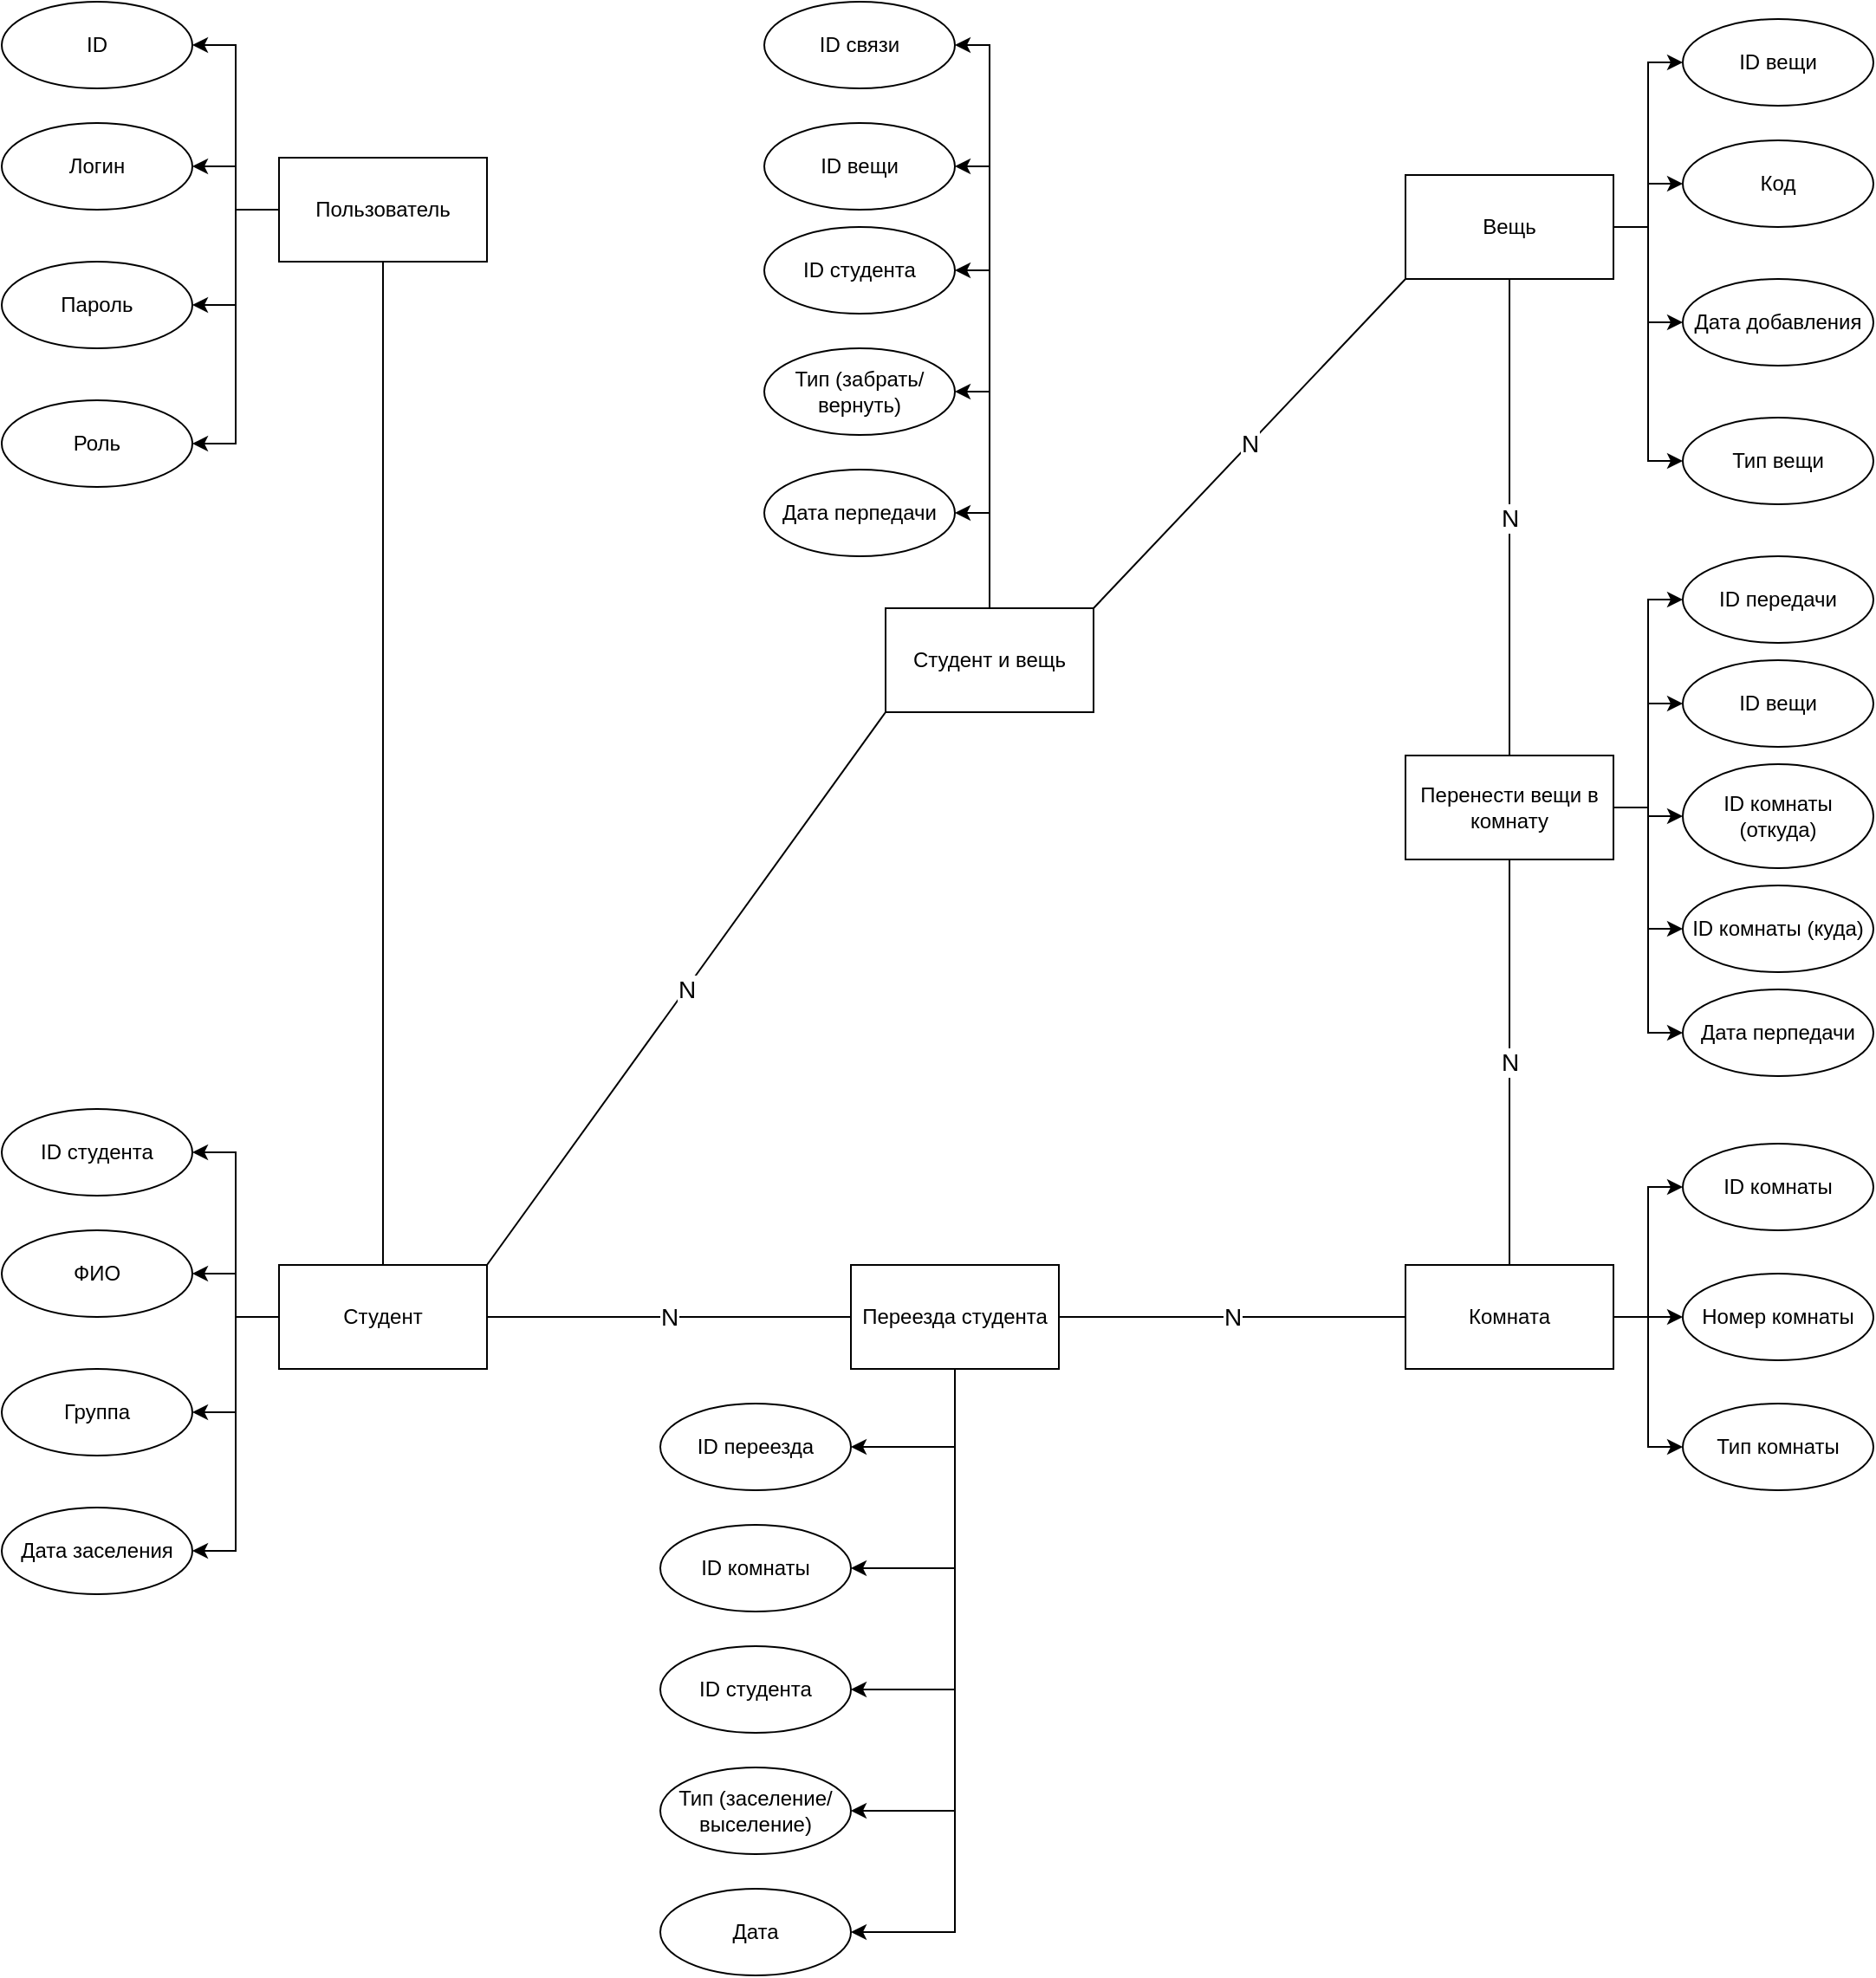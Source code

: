 <mxfile version="21.0.6" type="device"><diagram name="Trang-1" id="PWpim8qlB5fVU4cvAEED"><mxGraphModel dx="1372" dy="804" grid="1" gridSize="10" guides="1" tooltips="1" connect="1" arrows="1" fold="1" page="1" pageScale="1" pageWidth="827" pageHeight="1169" math="0" shadow="0"><root><mxCell id="0"/><mxCell id="1" parent="0"/><mxCell id="bbx-R5hyAob0Q5PUHWjR-11" style="edgeStyle=orthogonalEdgeStyle;rounded=0;orthogonalLoop=1;jettySize=auto;html=1;exitX=0;exitY=0.5;exitDx=0;exitDy=0;entryX=1;entryY=0.5;entryDx=0;entryDy=0;" edge="1" parent="1" source="bbx-R5hyAob0Q5PUHWjR-2" target="bbx-R5hyAob0Q5PUHWjR-3"><mxGeometry relative="1" as="geometry"/></mxCell><mxCell id="bbx-R5hyAob0Q5PUHWjR-12" style="edgeStyle=orthogonalEdgeStyle;rounded=0;orthogonalLoop=1;jettySize=auto;html=1;exitX=0;exitY=0.5;exitDx=0;exitDy=0;entryX=1;entryY=0.5;entryDx=0;entryDy=0;" edge="1" parent="1" source="bbx-R5hyAob0Q5PUHWjR-2" target="bbx-R5hyAob0Q5PUHWjR-8"><mxGeometry relative="1" as="geometry"/></mxCell><mxCell id="bbx-R5hyAob0Q5PUHWjR-13" style="edgeStyle=orthogonalEdgeStyle;rounded=0;orthogonalLoop=1;jettySize=auto;html=1;exitX=0;exitY=0.5;exitDx=0;exitDy=0;entryX=1;entryY=0.5;entryDx=0;entryDy=0;" edge="1" parent="1" source="bbx-R5hyAob0Q5PUHWjR-2" target="bbx-R5hyAob0Q5PUHWjR-9"><mxGeometry relative="1" as="geometry"/></mxCell><mxCell id="bbx-R5hyAob0Q5PUHWjR-14" style="edgeStyle=orthogonalEdgeStyle;rounded=0;orthogonalLoop=1;jettySize=auto;html=1;exitX=0;exitY=0.5;exitDx=0;exitDy=0;entryX=1;entryY=0.5;entryDx=0;entryDy=0;" edge="1" parent="1" source="bbx-R5hyAob0Q5PUHWjR-2" target="bbx-R5hyAob0Q5PUHWjR-10"><mxGeometry relative="1" as="geometry"/></mxCell><mxCell id="bbx-R5hyAob0Q5PUHWjR-2" value="Пользователь" style="rounded=0;whiteSpace=wrap;html=1;" vertex="1" parent="1"><mxGeometry x="180" y="120" width="120" height="60" as="geometry"/></mxCell><mxCell id="bbx-R5hyAob0Q5PUHWjR-3" value="ID" style="ellipse;whiteSpace=wrap;html=1;" vertex="1" parent="1"><mxGeometry x="20" y="30" width="110" height="50" as="geometry"/></mxCell><mxCell id="bbx-R5hyAob0Q5PUHWjR-8" value="Логин" style="ellipse;whiteSpace=wrap;html=1;" vertex="1" parent="1"><mxGeometry x="20" y="100" width="110" height="50" as="geometry"/></mxCell><mxCell id="bbx-R5hyAob0Q5PUHWjR-9" value="Пароль" style="ellipse;whiteSpace=wrap;html=1;" vertex="1" parent="1"><mxGeometry x="20" y="180" width="110" height="50" as="geometry"/></mxCell><mxCell id="bbx-R5hyAob0Q5PUHWjR-10" value="Роль" style="ellipse;whiteSpace=wrap;html=1;" vertex="1" parent="1"><mxGeometry x="20" y="260" width="110" height="50" as="geometry"/></mxCell><mxCell id="bbx-R5hyAob0Q5PUHWjR-34" style="edgeStyle=orthogonalEdgeStyle;rounded=0;orthogonalLoop=1;jettySize=auto;html=1;exitX=1;exitY=0.5;exitDx=0;exitDy=0;entryX=0;entryY=0.5;entryDx=0;entryDy=0;" edge="1" parent="1" source="bbx-R5hyAob0Q5PUHWjR-29" target="bbx-R5hyAob0Q5PUHWjR-30"><mxGeometry relative="1" as="geometry"/></mxCell><mxCell id="bbx-R5hyAob0Q5PUHWjR-35" style="edgeStyle=orthogonalEdgeStyle;rounded=0;orthogonalLoop=1;jettySize=auto;html=1;exitX=1;exitY=0.5;exitDx=0;exitDy=0;entryX=0;entryY=0.5;entryDx=0;entryDy=0;" edge="1" parent="1" source="bbx-R5hyAob0Q5PUHWjR-29" target="bbx-R5hyAob0Q5PUHWjR-31"><mxGeometry relative="1" as="geometry"/></mxCell><mxCell id="bbx-R5hyAob0Q5PUHWjR-36" style="edgeStyle=orthogonalEdgeStyle;rounded=0;orthogonalLoop=1;jettySize=auto;html=1;exitX=1;exitY=0.5;exitDx=0;exitDy=0;entryX=0;entryY=0.5;entryDx=0;entryDy=0;" edge="1" parent="1" source="bbx-R5hyAob0Q5PUHWjR-29" target="bbx-R5hyAob0Q5PUHWjR-32"><mxGeometry relative="1" as="geometry"/></mxCell><mxCell id="bbx-R5hyAob0Q5PUHWjR-37" style="edgeStyle=orthogonalEdgeStyle;rounded=0;orthogonalLoop=1;jettySize=auto;html=1;exitX=1;exitY=0.5;exitDx=0;exitDy=0;entryX=0;entryY=0.5;entryDx=0;entryDy=0;" edge="1" parent="1" source="bbx-R5hyAob0Q5PUHWjR-29" target="bbx-R5hyAob0Q5PUHWjR-33"><mxGeometry relative="1" as="geometry"/></mxCell><mxCell id="bbx-R5hyAob0Q5PUHWjR-29" value="Вещь" style="rounded=0;whiteSpace=wrap;html=1;" vertex="1" parent="1"><mxGeometry x="830" y="130" width="120" height="60" as="geometry"/></mxCell><mxCell id="bbx-R5hyAob0Q5PUHWjR-30" value="ID вещи" style="ellipse;whiteSpace=wrap;html=1;" vertex="1" parent="1"><mxGeometry x="990" y="40" width="110" height="50" as="geometry"/></mxCell><mxCell id="bbx-R5hyAob0Q5PUHWjR-31" value="Код" style="ellipse;whiteSpace=wrap;html=1;" vertex="1" parent="1"><mxGeometry x="990" y="110" width="110" height="50" as="geometry"/></mxCell><mxCell id="bbx-R5hyAob0Q5PUHWjR-32" value="Дата добавления" style="ellipse;whiteSpace=wrap;html=1;" vertex="1" parent="1"><mxGeometry x="990" y="190" width="110" height="50" as="geometry"/></mxCell><mxCell id="bbx-R5hyAob0Q5PUHWjR-33" value="Тип вещи" style="ellipse;whiteSpace=wrap;html=1;" vertex="1" parent="1"><mxGeometry x="990" y="270" width="110" height="50" as="geometry"/></mxCell><mxCell id="bbx-R5hyAob0Q5PUHWjR-43" style="edgeStyle=orthogonalEdgeStyle;rounded=0;orthogonalLoop=1;jettySize=auto;html=1;exitX=0;exitY=0.5;exitDx=0;exitDy=0;entryX=1;entryY=0.5;entryDx=0;entryDy=0;" edge="1" parent="1" source="bbx-R5hyAob0Q5PUHWjR-47" target="bbx-R5hyAob0Q5PUHWjR-48"><mxGeometry relative="1" as="geometry"/></mxCell><mxCell id="bbx-R5hyAob0Q5PUHWjR-44" style="edgeStyle=orthogonalEdgeStyle;rounded=0;orthogonalLoop=1;jettySize=auto;html=1;exitX=0;exitY=0.5;exitDx=0;exitDy=0;entryX=1;entryY=0.5;entryDx=0;entryDy=0;" edge="1" parent="1" source="bbx-R5hyAob0Q5PUHWjR-47" target="bbx-R5hyAob0Q5PUHWjR-49"><mxGeometry relative="1" as="geometry"/></mxCell><mxCell id="bbx-R5hyAob0Q5PUHWjR-45" style="edgeStyle=orthogonalEdgeStyle;rounded=0;orthogonalLoop=1;jettySize=auto;html=1;exitX=0;exitY=0.5;exitDx=0;exitDy=0;entryX=1;entryY=0.5;entryDx=0;entryDy=0;" edge="1" parent="1" source="bbx-R5hyAob0Q5PUHWjR-47" target="bbx-R5hyAob0Q5PUHWjR-50"><mxGeometry relative="1" as="geometry"/></mxCell><mxCell id="bbx-R5hyAob0Q5PUHWjR-46" style="edgeStyle=orthogonalEdgeStyle;rounded=0;orthogonalLoop=1;jettySize=auto;html=1;exitX=0;exitY=0.5;exitDx=0;exitDy=0;entryX=1;entryY=0.5;entryDx=0;entryDy=0;" edge="1" parent="1" source="bbx-R5hyAob0Q5PUHWjR-47" target="bbx-R5hyAob0Q5PUHWjR-51"><mxGeometry relative="1" as="geometry"/></mxCell><mxCell id="bbx-R5hyAob0Q5PUHWjR-47" value="Студент" style="rounded=0;whiteSpace=wrap;html=1;" vertex="1" parent="1"><mxGeometry x="180" y="759" width="120" height="60" as="geometry"/></mxCell><mxCell id="bbx-R5hyAob0Q5PUHWjR-48" value="ID студента" style="ellipse;whiteSpace=wrap;html=1;" vertex="1" parent="1"><mxGeometry x="20" y="669" width="110" height="50" as="geometry"/></mxCell><mxCell id="bbx-R5hyAob0Q5PUHWjR-49" value="ФИО" style="ellipse;whiteSpace=wrap;html=1;" vertex="1" parent="1"><mxGeometry x="20" y="739" width="110" height="50" as="geometry"/></mxCell><mxCell id="bbx-R5hyAob0Q5PUHWjR-50" value="Группа" style="ellipse;whiteSpace=wrap;html=1;" vertex="1" parent="1"><mxGeometry x="20" y="819" width="110" height="50" as="geometry"/></mxCell><mxCell id="bbx-R5hyAob0Q5PUHWjR-51" value="Дата заселения" style="ellipse;whiteSpace=wrap;html=1;" vertex="1" parent="1"><mxGeometry x="20" y="899" width="110" height="50" as="geometry"/></mxCell><mxCell id="bbx-R5hyAob0Q5PUHWjR-53" style="edgeStyle=orthogonalEdgeStyle;rounded=0;orthogonalLoop=1;jettySize=auto;html=1;exitX=1;exitY=0.5;exitDx=0;exitDy=0;entryX=0;entryY=0.5;entryDx=0;entryDy=0;" edge="1" parent="1" source="bbx-R5hyAob0Q5PUHWjR-57" target="bbx-R5hyAob0Q5PUHWjR-58"><mxGeometry relative="1" as="geometry"/></mxCell><mxCell id="bbx-R5hyAob0Q5PUHWjR-54" style="edgeStyle=orthogonalEdgeStyle;rounded=0;orthogonalLoop=1;jettySize=auto;html=1;exitX=1;exitY=0.5;exitDx=0;exitDy=0;entryX=0;entryY=0.5;entryDx=0;entryDy=0;" edge="1" parent="1" source="bbx-R5hyAob0Q5PUHWjR-57" target="bbx-R5hyAob0Q5PUHWjR-59"><mxGeometry relative="1" as="geometry"/></mxCell><mxCell id="bbx-R5hyAob0Q5PUHWjR-56" style="edgeStyle=orthogonalEdgeStyle;rounded=0;orthogonalLoop=1;jettySize=auto;html=1;exitX=1;exitY=0.5;exitDx=0;exitDy=0;entryX=0;entryY=0.5;entryDx=0;entryDy=0;" edge="1" parent="1" source="bbx-R5hyAob0Q5PUHWjR-57" target="bbx-R5hyAob0Q5PUHWjR-61"><mxGeometry relative="1" as="geometry"/></mxCell><mxCell id="bbx-R5hyAob0Q5PUHWjR-57" value="Комната" style="rounded=0;whiteSpace=wrap;html=1;" vertex="1" parent="1"><mxGeometry x="830" y="759" width="120" height="60" as="geometry"/></mxCell><mxCell id="bbx-R5hyAob0Q5PUHWjR-58" value="ID комнаты" style="ellipse;whiteSpace=wrap;html=1;" vertex="1" parent="1"><mxGeometry x="990" y="689" width="110" height="50" as="geometry"/></mxCell><mxCell id="bbx-R5hyAob0Q5PUHWjR-59" value="Номер комнаты" style="ellipse;whiteSpace=wrap;html=1;" vertex="1" parent="1"><mxGeometry x="990" y="764" width="110" height="50" as="geometry"/></mxCell><mxCell id="bbx-R5hyAob0Q5PUHWjR-61" value="Тип комнаты" style="ellipse;whiteSpace=wrap;html=1;" vertex="1" parent="1"><mxGeometry x="990" y="839" width="110" height="50" as="geometry"/></mxCell><mxCell id="bbx-R5hyAob0Q5PUHWjR-64" value="" style="endArrow=none;html=1;rounded=0;entryX=0.5;entryY=1;entryDx=0;entryDy=0;exitX=0.5;exitY=0;exitDx=0;exitDy=0;" edge="1" parent="1" source="bbx-R5hyAob0Q5PUHWjR-47" target="bbx-R5hyAob0Q5PUHWjR-2"><mxGeometry width="50" height="50" relative="1" as="geometry"><mxPoint x="460" y="490" as="sourcePoint"/><mxPoint x="510" y="440" as="targetPoint"/></mxGeometry></mxCell><mxCell id="bbx-R5hyAob0Q5PUHWjR-84" style="edgeStyle=orthogonalEdgeStyle;rounded=0;orthogonalLoop=1;jettySize=auto;html=1;exitX=0.5;exitY=1;exitDx=0;exitDy=0;entryX=1;entryY=0.5;entryDx=0;entryDy=0;" edge="1" parent="1" source="bbx-R5hyAob0Q5PUHWjR-67" target="bbx-R5hyAob0Q5PUHWjR-81"><mxGeometry relative="1" as="geometry"/></mxCell><mxCell id="bbx-R5hyAob0Q5PUHWjR-85" style="edgeStyle=orthogonalEdgeStyle;rounded=0;orthogonalLoop=1;jettySize=auto;html=1;exitX=0.5;exitY=1;exitDx=0;exitDy=0;entryX=1;entryY=0.5;entryDx=0;entryDy=0;" edge="1" parent="1" source="bbx-R5hyAob0Q5PUHWjR-67" target="bbx-R5hyAob0Q5PUHWjR-83"><mxGeometry relative="1" as="geometry"/></mxCell><mxCell id="bbx-R5hyAob0Q5PUHWjR-86" style="edgeStyle=orthogonalEdgeStyle;rounded=0;orthogonalLoop=1;jettySize=auto;html=1;exitX=0.5;exitY=1;exitDx=0;exitDy=0;entryX=1;entryY=0.5;entryDx=0;entryDy=0;" edge="1" parent="1" source="bbx-R5hyAob0Q5PUHWjR-67" target="bbx-R5hyAob0Q5PUHWjR-82"><mxGeometry relative="1" as="geometry"/></mxCell><mxCell id="bbx-R5hyAob0Q5PUHWjR-87" style="edgeStyle=orthogonalEdgeStyle;rounded=0;orthogonalLoop=1;jettySize=auto;html=1;exitX=0.5;exitY=1;exitDx=0;exitDy=0;entryX=1;entryY=0.5;entryDx=0;entryDy=0;" edge="1" parent="1" source="bbx-R5hyAob0Q5PUHWjR-67" target="bbx-R5hyAob0Q5PUHWjR-79"><mxGeometry relative="1" as="geometry"/></mxCell><mxCell id="bbx-R5hyAob0Q5PUHWjR-88" style="edgeStyle=orthogonalEdgeStyle;rounded=0;orthogonalLoop=1;jettySize=auto;html=1;exitX=0.5;exitY=1;exitDx=0;exitDy=0;entryX=1;entryY=0.5;entryDx=0;entryDy=0;" edge="1" parent="1" source="bbx-R5hyAob0Q5PUHWjR-67" target="bbx-R5hyAob0Q5PUHWjR-80"><mxGeometry relative="1" as="geometry"/></mxCell><mxCell id="bbx-R5hyAob0Q5PUHWjR-67" value="Переезда студента" style="rounded=0;whiteSpace=wrap;html=1;" vertex="1" parent="1"><mxGeometry x="510" y="759" width="120" height="60" as="geometry"/></mxCell><mxCell id="bbx-R5hyAob0Q5PUHWjR-68" value="N" style="endArrow=none;html=1;rounded=0;exitX=1;exitY=0.5;exitDx=0;exitDy=0;entryX=0;entryY=0.5;entryDx=0;entryDy=0;fontSize=14;" edge="1" parent="1" source="bbx-R5hyAob0Q5PUHWjR-47" target="bbx-R5hyAob0Q5PUHWjR-67"><mxGeometry width="50" height="50" relative="1" as="geometry"><mxPoint x="460" y="859" as="sourcePoint"/><mxPoint x="510" y="809" as="targetPoint"/></mxGeometry></mxCell><mxCell id="bbx-R5hyAob0Q5PUHWjR-78" value="N" style="endArrow=none;html=1;rounded=0;entryX=0;entryY=0.5;entryDx=0;entryDy=0;exitX=1;exitY=0.5;exitDx=0;exitDy=0;fontSize=14;" edge="1" parent="1" source="bbx-R5hyAob0Q5PUHWjR-67" target="bbx-R5hyAob0Q5PUHWjR-57"><mxGeometry width="50" height="50" relative="1" as="geometry"><mxPoint x="460" y="779" as="sourcePoint"/><mxPoint x="510" y="729" as="targetPoint"/></mxGeometry></mxCell><mxCell id="bbx-R5hyAob0Q5PUHWjR-79" value="ID студента" style="ellipse;whiteSpace=wrap;html=1;" vertex="1" parent="1"><mxGeometry x="400" y="979" width="110" height="50" as="geometry"/></mxCell><mxCell id="bbx-R5hyAob0Q5PUHWjR-80" value="ID комнаты" style="ellipse;whiteSpace=wrap;html=1;" vertex="1" parent="1"><mxGeometry x="400" y="909" width="110" height="50" as="geometry"/></mxCell><mxCell id="bbx-R5hyAob0Q5PUHWjR-81" value="ID переезда" style="ellipse;whiteSpace=wrap;html=1;" vertex="1" parent="1"><mxGeometry x="400" y="839" width="110" height="50" as="geometry"/></mxCell><mxCell id="bbx-R5hyAob0Q5PUHWjR-82" value="Тип (заселение/выселение)" style="ellipse;whiteSpace=wrap;html=1;" vertex="1" parent="1"><mxGeometry x="400" y="1049" width="110" height="50" as="geometry"/></mxCell><mxCell id="bbx-R5hyAob0Q5PUHWjR-83" value="Дата" style="ellipse;whiteSpace=wrap;html=1;" vertex="1" parent="1"><mxGeometry x="400" y="1119" width="110" height="50" as="geometry"/></mxCell><mxCell id="bbx-R5hyAob0Q5PUHWjR-101" style="edgeStyle=orthogonalEdgeStyle;rounded=0;orthogonalLoop=1;jettySize=auto;html=1;exitX=1;exitY=0.5;exitDx=0;exitDy=0;entryX=0;entryY=0.5;entryDx=0;entryDy=0;" edge="1" parent="1" source="bbx-R5hyAob0Q5PUHWjR-90" target="bbx-R5hyAob0Q5PUHWjR-94"><mxGeometry relative="1" as="geometry"/></mxCell><mxCell id="bbx-R5hyAob0Q5PUHWjR-102" style="edgeStyle=orthogonalEdgeStyle;rounded=0;orthogonalLoop=1;jettySize=auto;html=1;exitX=1;exitY=0.5;exitDx=0;exitDy=0;entryX=0;entryY=0.5;entryDx=0;entryDy=0;" edge="1" parent="1" source="bbx-R5hyAob0Q5PUHWjR-90" target="bbx-R5hyAob0Q5PUHWjR-95"><mxGeometry relative="1" as="geometry"/></mxCell><mxCell id="bbx-R5hyAob0Q5PUHWjR-103" style="edgeStyle=orthogonalEdgeStyle;rounded=0;orthogonalLoop=1;jettySize=auto;html=1;exitX=1;exitY=0.5;exitDx=0;exitDy=0;entryX=0;entryY=0.5;entryDx=0;entryDy=0;" edge="1" parent="1" source="bbx-R5hyAob0Q5PUHWjR-90" target="bbx-R5hyAob0Q5PUHWjR-96"><mxGeometry relative="1" as="geometry"/></mxCell><mxCell id="bbx-R5hyAob0Q5PUHWjR-104" style="edgeStyle=orthogonalEdgeStyle;rounded=0;orthogonalLoop=1;jettySize=auto;html=1;exitX=1;exitY=0.5;exitDx=0;exitDy=0;entryX=0;entryY=0.5;entryDx=0;entryDy=0;" edge="1" parent="1" source="bbx-R5hyAob0Q5PUHWjR-90" target="bbx-R5hyAob0Q5PUHWjR-97"><mxGeometry relative="1" as="geometry"/></mxCell><mxCell id="bbx-R5hyAob0Q5PUHWjR-105" style="edgeStyle=orthogonalEdgeStyle;rounded=0;orthogonalLoop=1;jettySize=auto;html=1;exitX=1;exitY=0.5;exitDx=0;exitDy=0;entryX=0;entryY=0.5;entryDx=0;entryDy=0;" edge="1" parent="1" source="bbx-R5hyAob0Q5PUHWjR-90" target="bbx-R5hyAob0Q5PUHWjR-98"><mxGeometry relative="1" as="geometry"/></mxCell><mxCell id="bbx-R5hyAob0Q5PUHWjR-90" value="Перенести вещи в комнату" style="rounded=0;whiteSpace=wrap;html=1;" vertex="1" parent="1"><mxGeometry x="830" y="465" width="120" height="60" as="geometry"/></mxCell><mxCell id="bbx-R5hyAob0Q5PUHWjR-92" value="N" style="endArrow=none;html=1;rounded=0;entryX=0.5;entryY=1;entryDx=0;entryDy=0;exitX=0.5;exitY=0;exitDx=0;exitDy=0;fontSize=14;" edge="1" parent="1" source="bbx-R5hyAob0Q5PUHWjR-90" target="bbx-R5hyAob0Q5PUHWjR-29"><mxGeometry width="50" height="50" relative="1" as="geometry"><mxPoint x="530" y="510" as="sourcePoint"/><mxPoint x="580" y="460" as="targetPoint"/></mxGeometry></mxCell><mxCell id="bbx-R5hyAob0Q5PUHWjR-93" value="N" style="endArrow=none;html=1;rounded=0;entryX=0.5;entryY=1;entryDx=0;entryDy=0;exitX=0.5;exitY=0;exitDx=0;exitDy=0;fontSize=14;" edge="1" parent="1" source="bbx-R5hyAob0Q5PUHWjR-57" target="bbx-R5hyAob0Q5PUHWjR-90"><mxGeometry width="50" height="50" relative="1" as="geometry"><mxPoint x="530" y="510" as="sourcePoint"/><mxPoint x="580" y="460" as="targetPoint"/></mxGeometry></mxCell><mxCell id="bbx-R5hyAob0Q5PUHWjR-94" value="ID передачи" style="ellipse;whiteSpace=wrap;html=1;" vertex="1" parent="1"><mxGeometry x="990" y="350" width="110" height="50" as="geometry"/></mxCell><mxCell id="bbx-R5hyAob0Q5PUHWjR-95" value="ID вещи" style="ellipse;whiteSpace=wrap;html=1;" vertex="1" parent="1"><mxGeometry x="990" y="410" width="110" height="50" as="geometry"/></mxCell><mxCell id="bbx-R5hyAob0Q5PUHWjR-96" value="ID комнаты (откуда)" style="ellipse;whiteSpace=wrap;html=1;" vertex="1" parent="1"><mxGeometry x="990" y="470" width="110" height="60" as="geometry"/></mxCell><mxCell id="bbx-R5hyAob0Q5PUHWjR-97" value="ID комнаты (куда)" style="ellipse;whiteSpace=wrap;html=1;" vertex="1" parent="1"><mxGeometry x="990" y="540" width="110" height="50" as="geometry"/></mxCell><mxCell id="bbx-R5hyAob0Q5PUHWjR-98" value="Дата перпедачи" style="ellipse;whiteSpace=wrap;html=1;" vertex="1" parent="1"><mxGeometry x="990" y="600" width="110" height="50" as="geometry"/></mxCell><mxCell id="bbx-R5hyAob0Q5PUHWjR-115" style="edgeStyle=orthogonalEdgeStyle;rounded=0;orthogonalLoop=1;jettySize=auto;html=1;exitX=0.5;exitY=0;exitDx=0;exitDy=0;entryX=1;entryY=0.5;entryDx=0;entryDy=0;" edge="1" parent="1" source="bbx-R5hyAob0Q5PUHWjR-106" target="bbx-R5hyAob0Q5PUHWjR-113"><mxGeometry relative="1" as="geometry"/></mxCell><mxCell id="bbx-R5hyAob0Q5PUHWjR-116" style="edgeStyle=orthogonalEdgeStyle;rounded=0;orthogonalLoop=1;jettySize=auto;html=1;exitX=0.5;exitY=0;exitDx=0;exitDy=0;entryX=1;entryY=0.5;entryDx=0;entryDy=0;" edge="1" parent="1" source="bbx-R5hyAob0Q5PUHWjR-106" target="bbx-R5hyAob0Q5PUHWjR-114"><mxGeometry relative="1" as="geometry"/></mxCell><mxCell id="bbx-R5hyAob0Q5PUHWjR-117" style="edgeStyle=orthogonalEdgeStyle;rounded=0;orthogonalLoop=1;jettySize=auto;html=1;exitX=0.5;exitY=0;exitDx=0;exitDy=0;entryX=1;entryY=0.5;entryDx=0;entryDy=0;" edge="1" parent="1" source="bbx-R5hyAob0Q5PUHWjR-106" target="bbx-R5hyAob0Q5PUHWjR-111"><mxGeometry relative="1" as="geometry"/></mxCell><mxCell id="bbx-R5hyAob0Q5PUHWjR-118" style="edgeStyle=orthogonalEdgeStyle;rounded=0;orthogonalLoop=1;jettySize=auto;html=1;exitX=0.5;exitY=0;exitDx=0;exitDy=0;entryX=1;entryY=0.5;entryDx=0;entryDy=0;" edge="1" parent="1" source="bbx-R5hyAob0Q5PUHWjR-106" target="bbx-R5hyAob0Q5PUHWjR-110"><mxGeometry relative="1" as="geometry"/></mxCell><mxCell id="bbx-R5hyAob0Q5PUHWjR-119" style="edgeStyle=orthogonalEdgeStyle;rounded=0;orthogonalLoop=1;jettySize=auto;html=1;exitX=0.5;exitY=0;exitDx=0;exitDy=0;entryX=1;entryY=0.5;entryDx=0;entryDy=0;" edge="1" parent="1" source="bbx-R5hyAob0Q5PUHWjR-106" target="bbx-R5hyAob0Q5PUHWjR-112"><mxGeometry relative="1" as="geometry"/></mxCell><mxCell id="bbx-R5hyAob0Q5PUHWjR-106" value="Студент и вещь" style="rounded=0;whiteSpace=wrap;html=1;" vertex="1" parent="1"><mxGeometry x="530" y="380" width="120" height="60" as="geometry"/></mxCell><mxCell id="bbx-R5hyAob0Q5PUHWjR-108" value="N" style="endArrow=none;html=1;rounded=0;entryX=0;entryY=1;entryDx=0;entryDy=0;exitX=1;exitY=0;exitDx=0;exitDy=0;fontSize=14;" edge="1" parent="1" source="bbx-R5hyAob0Q5PUHWjR-106" target="bbx-R5hyAob0Q5PUHWjR-29"><mxGeometry width="50" height="50" relative="1" as="geometry"><mxPoint x="530" y="490" as="sourcePoint"/><mxPoint x="580" y="440" as="targetPoint"/></mxGeometry></mxCell><mxCell id="bbx-R5hyAob0Q5PUHWjR-109" value="N" style="endArrow=none;html=1;rounded=0;entryX=0;entryY=1;entryDx=0;entryDy=0;exitX=1;exitY=0;exitDx=0;exitDy=0;fontSize=14;" edge="1" parent="1" source="bbx-R5hyAob0Q5PUHWjR-47" target="bbx-R5hyAob0Q5PUHWjR-106"><mxGeometry width="50" height="50" relative="1" as="geometry"><mxPoint x="530" y="490" as="sourcePoint"/><mxPoint x="580" y="440" as="targetPoint"/></mxGeometry></mxCell><mxCell id="bbx-R5hyAob0Q5PUHWjR-110" value="ID вещи" style="ellipse;whiteSpace=wrap;html=1;" vertex="1" parent="1"><mxGeometry x="460" y="100" width="110" height="50" as="geometry"/></mxCell><mxCell id="bbx-R5hyAob0Q5PUHWjR-111" value="ID студента" style="ellipse;whiteSpace=wrap;html=1;" vertex="1" parent="1"><mxGeometry x="460" y="160" width="110" height="50" as="geometry"/></mxCell><mxCell id="bbx-R5hyAob0Q5PUHWjR-112" value="ID связи" style="ellipse;whiteSpace=wrap;html=1;" vertex="1" parent="1"><mxGeometry x="460" y="30" width="110" height="50" as="geometry"/></mxCell><mxCell id="bbx-R5hyAob0Q5PUHWjR-113" value="Дата перпедачи" style="ellipse;whiteSpace=wrap;html=1;" vertex="1" parent="1"><mxGeometry x="460" y="300" width="110" height="50" as="geometry"/></mxCell><mxCell id="bbx-R5hyAob0Q5PUHWjR-114" value="Тип (забрать/вернуть&lt;span style=&quot;background-color: initial;&quot;&gt;)&lt;/span&gt;" style="ellipse;whiteSpace=wrap;html=1;" vertex="1" parent="1"><mxGeometry x="460" y="230" width="110" height="50" as="geometry"/></mxCell></root></mxGraphModel></diagram></mxfile>